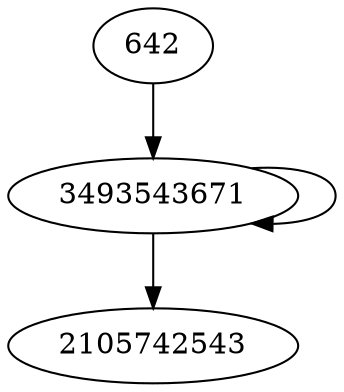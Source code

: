 digraph  {
642;
3493543671;
2105742543;
642 -> 3493543671;
3493543671 -> 2105742543;
3493543671 -> 3493543671;
}
